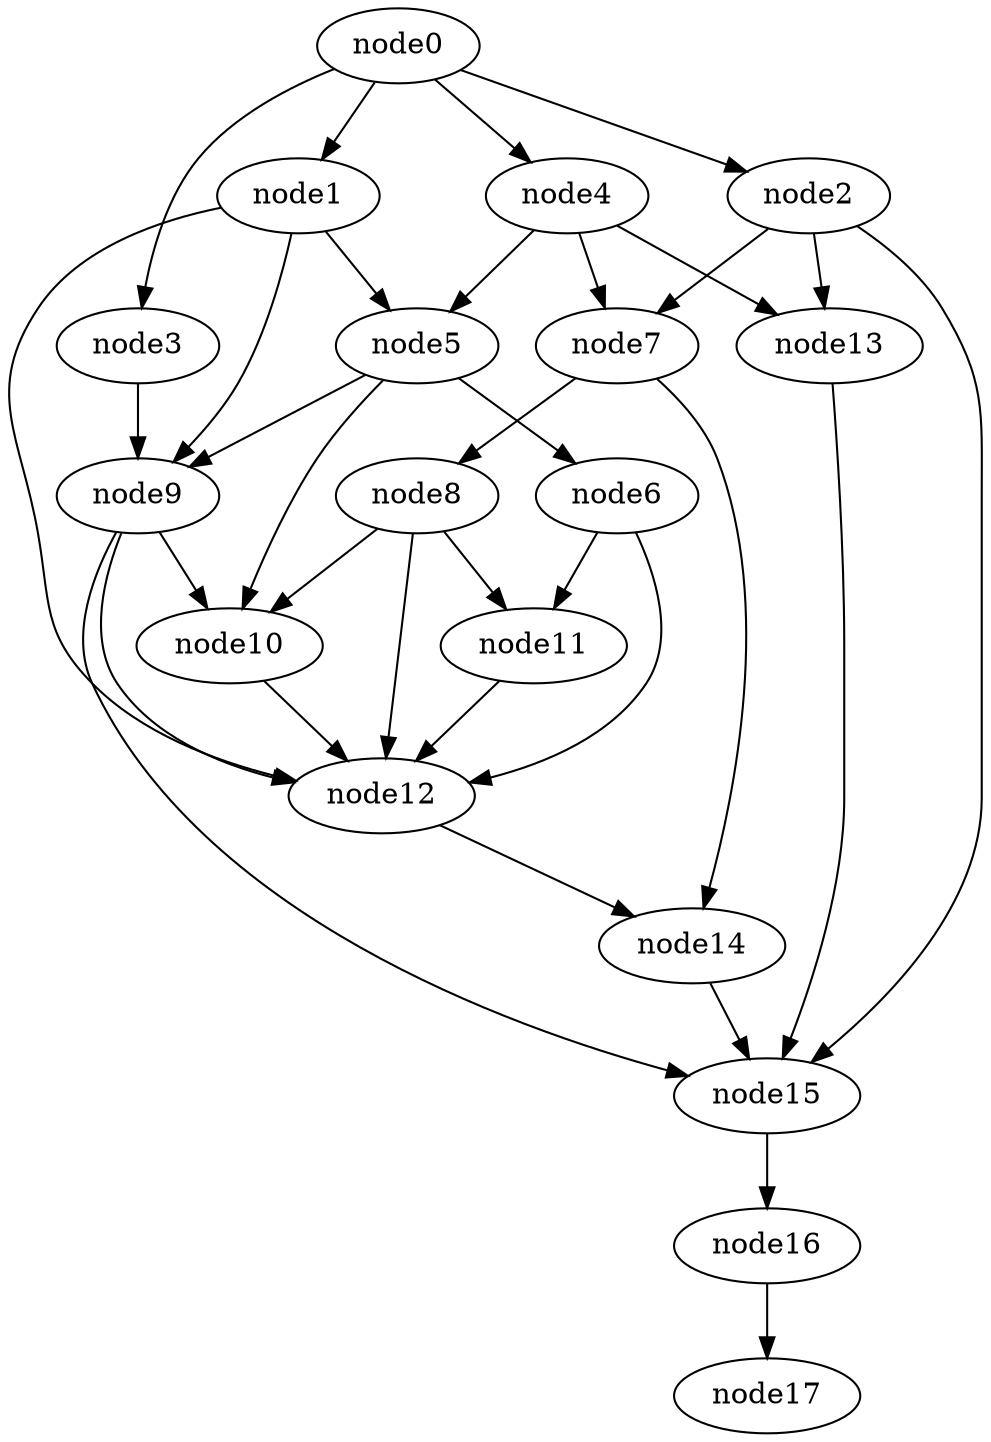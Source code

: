 digraph g{
	node17
	node16 -> node17
	node15 -> node16
	node14 -> node15
	node13 -> node15
	node12 -> node14
	node11 -> node12
	node10 -> node12
	node9 -> node15
	node9 -> node12
	node9 -> node10
	node8 -> node12
	node8 -> node11
	node8 -> node10
	node7 -> node14
	node7 -> node8
	node6 -> node12
	node6 -> node11
	node5 -> node10
	node5 -> node9
	node5 -> node6
	node4 -> node13
	node4 -> node7
	node4 -> node5
	node3 -> node9
	node2 -> node15
	node2 -> node13
	node2 -> node7
	node1 -> node12
	node1 -> node9
	node1 -> node5
	node0 -> node4
	node0 -> node3
	node0 -> node2
	node0 -> node1
}
